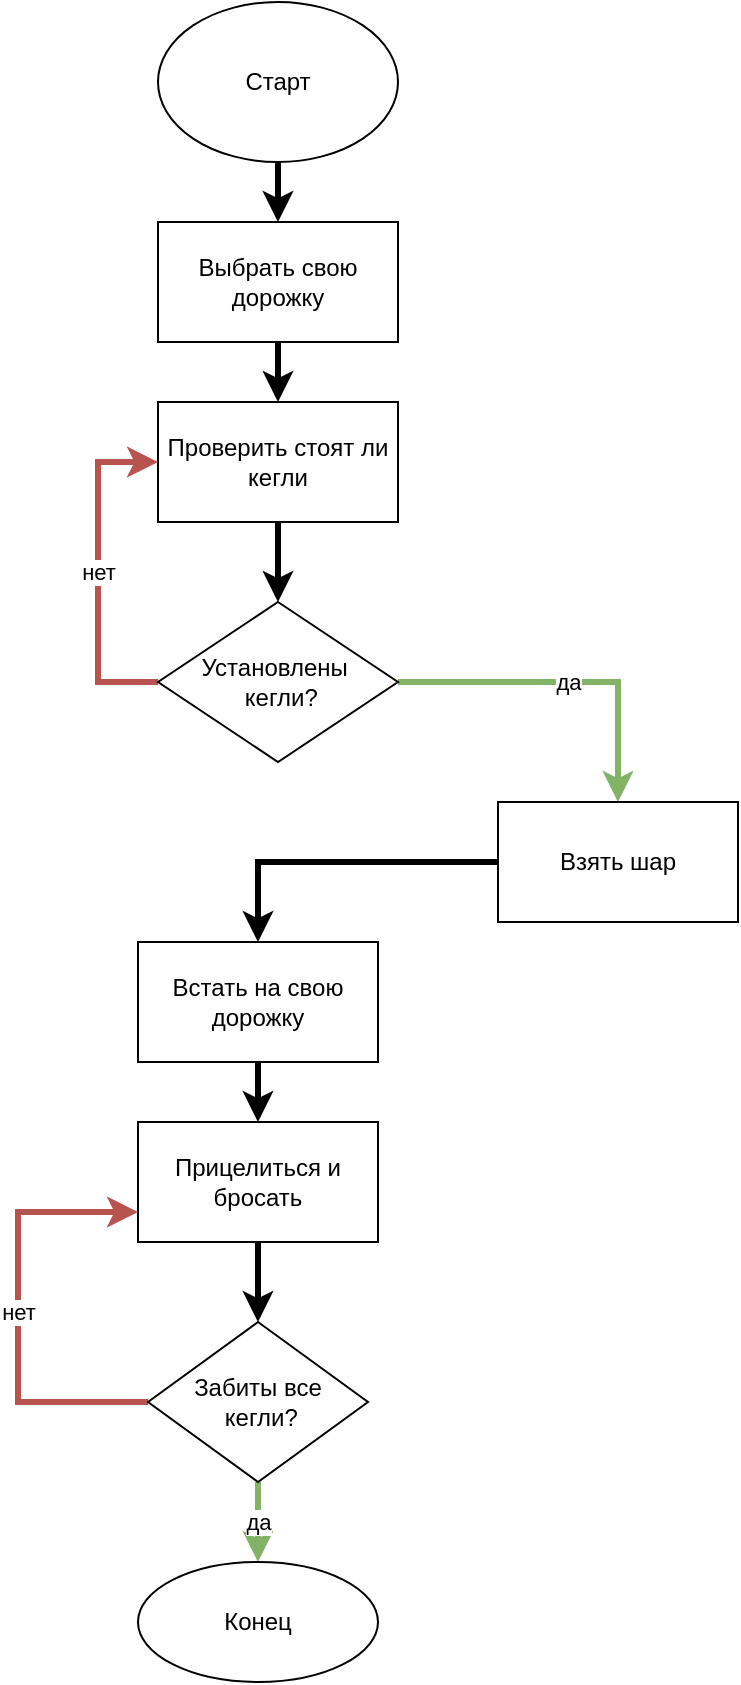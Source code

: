 <mxfile version="20.0.4" type="device"><diagram id="9Fup3ZzgBCIPoESUN1g1" name="Page-1"><mxGraphModel dx="658" dy="411" grid="1" gridSize="10" guides="1" tooltips="1" connect="1" arrows="1" fold="1" page="1" pageScale="1" pageWidth="827" pageHeight="1169" math="0" shadow="0"><root><mxCell id="0"/><mxCell id="1" parent="0"/><mxCell id="jhKaV0I1Gy0WwokISTbs-3" value="" style="edgeStyle=orthogonalEdgeStyle;rounded=0;orthogonalLoop=1;jettySize=auto;html=1;strokeWidth=3;" edge="1" parent="1" source="jhKaV0I1Gy0WwokISTbs-1" target="jhKaV0I1Gy0WwokISTbs-2"><mxGeometry relative="1" as="geometry"/></mxCell><mxCell id="jhKaV0I1Gy0WwokISTbs-1" value="Старт" style="ellipse;whiteSpace=wrap;html=1;" vertex="1" parent="1"><mxGeometry x="250" y="30" width="120" height="80" as="geometry"/></mxCell><mxCell id="jhKaV0I1Gy0WwokISTbs-5" value="" style="edgeStyle=orthogonalEdgeStyle;rounded=0;orthogonalLoop=1;jettySize=auto;html=1;strokeWidth=3;" edge="1" parent="1" source="jhKaV0I1Gy0WwokISTbs-2" target="jhKaV0I1Gy0WwokISTbs-4"><mxGeometry relative="1" as="geometry"/></mxCell><mxCell id="jhKaV0I1Gy0WwokISTbs-2" value="Выбрать свою дорожку" style="whiteSpace=wrap;html=1;" vertex="1" parent="1"><mxGeometry x="250" y="140" width="120" height="60" as="geometry"/></mxCell><mxCell id="jhKaV0I1Gy0WwokISTbs-7" value="" style="edgeStyle=orthogonalEdgeStyle;rounded=0;orthogonalLoop=1;jettySize=auto;html=1;strokeWidth=3;" edge="1" parent="1" source="jhKaV0I1Gy0WwokISTbs-4" target="jhKaV0I1Gy0WwokISTbs-6"><mxGeometry relative="1" as="geometry"/></mxCell><mxCell id="jhKaV0I1Gy0WwokISTbs-4" value="Проверить стоят ли кегли" style="whiteSpace=wrap;html=1;" vertex="1" parent="1"><mxGeometry x="250" y="230" width="120" height="60" as="geometry"/></mxCell><mxCell id="jhKaV0I1Gy0WwokISTbs-8" value="нет" style="edgeStyle=orthogonalEdgeStyle;rounded=0;orthogonalLoop=1;jettySize=auto;html=1;entryX=0;entryY=0.5;entryDx=0;entryDy=0;strokeWidth=3;fillColor=#f8cecc;strokeColor=#b85450;" edge="1" parent="1" source="jhKaV0I1Gy0WwokISTbs-6" target="jhKaV0I1Gy0WwokISTbs-4"><mxGeometry relative="1" as="geometry"><Array as="points"><mxPoint x="220" y="370"/><mxPoint x="220" y="260"/></Array></mxGeometry></mxCell><mxCell id="jhKaV0I1Gy0WwokISTbs-10" value="да" style="edgeStyle=orthogonalEdgeStyle;rounded=0;orthogonalLoop=1;jettySize=auto;html=1;strokeWidth=3;fillColor=#d5e8d4;strokeColor=#82b366;" edge="1" parent="1" source="jhKaV0I1Gy0WwokISTbs-6" target="jhKaV0I1Gy0WwokISTbs-9"><mxGeometry relative="1" as="geometry"/></mxCell><mxCell id="jhKaV0I1Gy0WwokISTbs-6" value="Установлены&amp;nbsp;&lt;br&gt;&amp;nbsp;кегли?" style="rhombus;whiteSpace=wrap;html=1;" vertex="1" parent="1"><mxGeometry x="250" y="330" width="120" height="80" as="geometry"/></mxCell><mxCell id="jhKaV0I1Gy0WwokISTbs-12" value="" style="edgeStyle=orthogonalEdgeStyle;rounded=0;orthogonalLoop=1;jettySize=auto;html=1;strokeWidth=3;" edge="1" parent="1" source="jhKaV0I1Gy0WwokISTbs-9" target="jhKaV0I1Gy0WwokISTbs-11"><mxGeometry relative="1" as="geometry"/></mxCell><mxCell id="jhKaV0I1Gy0WwokISTbs-9" value="Взять шар" style="whiteSpace=wrap;html=1;" vertex="1" parent="1"><mxGeometry x="420" y="430" width="120" height="60" as="geometry"/></mxCell><mxCell id="jhKaV0I1Gy0WwokISTbs-15" value="" style="edgeStyle=orthogonalEdgeStyle;rounded=0;orthogonalLoop=1;jettySize=auto;html=1;strokeWidth=3;" edge="1" parent="1" source="jhKaV0I1Gy0WwokISTbs-11" target="jhKaV0I1Gy0WwokISTbs-14"><mxGeometry relative="1" as="geometry"/></mxCell><mxCell id="jhKaV0I1Gy0WwokISTbs-11" value="Встать на свою дорожку" style="whiteSpace=wrap;html=1;" vertex="1" parent="1"><mxGeometry x="240" y="500" width="120" height="60" as="geometry"/></mxCell><mxCell id="jhKaV0I1Gy0WwokISTbs-17" value="" style="edgeStyle=orthogonalEdgeStyle;rounded=0;orthogonalLoop=1;jettySize=auto;html=1;strokeWidth=3;" edge="1" parent="1" source="jhKaV0I1Gy0WwokISTbs-14" target="jhKaV0I1Gy0WwokISTbs-16"><mxGeometry relative="1" as="geometry"/></mxCell><mxCell id="jhKaV0I1Gy0WwokISTbs-14" value="Прицелиться и бросать" style="whiteSpace=wrap;html=1;" vertex="1" parent="1"><mxGeometry x="240" y="590" width="120" height="60" as="geometry"/></mxCell><mxCell id="jhKaV0I1Gy0WwokISTbs-18" value="нет" style="edgeStyle=orthogonalEdgeStyle;rounded=0;orthogonalLoop=1;jettySize=auto;html=1;entryX=0;entryY=0.75;entryDx=0;entryDy=0;strokeWidth=3;fillColor=#f8cecc;strokeColor=#b85450;" edge="1" parent="1" source="jhKaV0I1Gy0WwokISTbs-16" target="jhKaV0I1Gy0WwokISTbs-14"><mxGeometry relative="1" as="geometry"><Array as="points"><mxPoint x="180" y="730"/><mxPoint x="180" y="635"/></Array></mxGeometry></mxCell><mxCell id="jhKaV0I1Gy0WwokISTbs-20" value="да" style="edgeStyle=orthogonalEdgeStyle;rounded=0;orthogonalLoop=1;jettySize=auto;html=1;strokeWidth=3;fillColor=#d5e8d4;strokeColor=#82b366;" edge="1" parent="1" source="jhKaV0I1Gy0WwokISTbs-16" target="jhKaV0I1Gy0WwokISTbs-19"><mxGeometry relative="1" as="geometry"/></mxCell><mxCell id="jhKaV0I1Gy0WwokISTbs-16" value="Забиты все&lt;br&gt;&amp;nbsp;кегли?" style="rhombus;whiteSpace=wrap;html=1;" vertex="1" parent="1"><mxGeometry x="245" y="690" width="110" height="80" as="geometry"/></mxCell><mxCell id="jhKaV0I1Gy0WwokISTbs-19" value="Конец" style="ellipse;whiteSpace=wrap;html=1;" vertex="1" parent="1"><mxGeometry x="240" y="810" width="120" height="60" as="geometry"/></mxCell></root></mxGraphModel></diagram></mxfile>